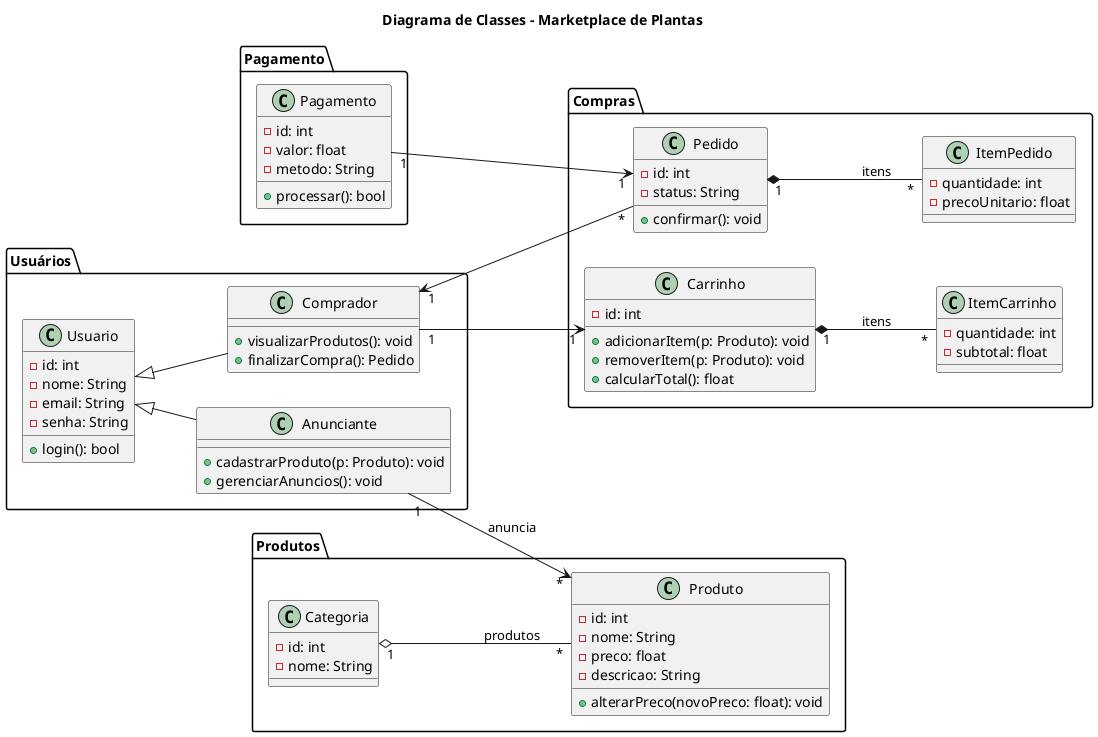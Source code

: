 @startuml
title Diagrama de Classes – Marketplace de Plantas

left to right direction

' ==== Bloco 1: Usuários ====
package "Usuários" {
    class Usuario {
        - id: int
        - nome: String
        - email: String
        - senha: String
        + login(): bool
    }

    class Comprador {
        + visualizarProdutos(): void
        + finalizarCompra(): Pedido
    }

    class Anunciante {
        + cadastrarProduto(p: Produto): void
        + gerenciarAnuncios(): void
    }

    Usuario <|-- Comprador
    Usuario <|-- Anunciante
}

' ==== Bloco 2: Produtos ====
package "Produtos" {
    class Produto {
        - id: int
        - nome: String
        - preco: float
        - descricao: String
        + alterarPreco(novoPreco: float): void
    }

    class Categoria {
        - id: int
        - nome: String
    }

    Categoria "1" o-- "*" Produto : produtos
    Anunciante "1" --> "*" Produto : anuncia
}

' ==== Bloco 3: Carrinho e Pedido ====
package "Compras" {
    class Carrinho {
        - id: int
        + adicionarItem(p: Produto): void
        + removerItem(p: Produto): void
        + calcularTotal(): float
    }

    class ItemCarrinho {
        - quantidade: int
        - subtotal: float
    }

    class Pedido {
        - id: int
        - status: String
        + confirmar(): void
    }

    class ItemPedido {
        - quantidade: int
        - precoUnitario: float
    }

    Carrinho "1" *-- "*" ItemCarrinho : itens
    Pedido "1" *-- "*" ItemPedido : itens
    Comprador "1" --> "1" Carrinho
    Pedido "*" --> "1" Comprador
}

' ==== Bloco 4: Pagamento ====
package "Pagamento" {
    class Pagamento {
        - id: int
        - valor: float
        - metodo: String
        + processar(): bool
    }

    Pagamento "1" --> "1" Pedido
}

@enduml
